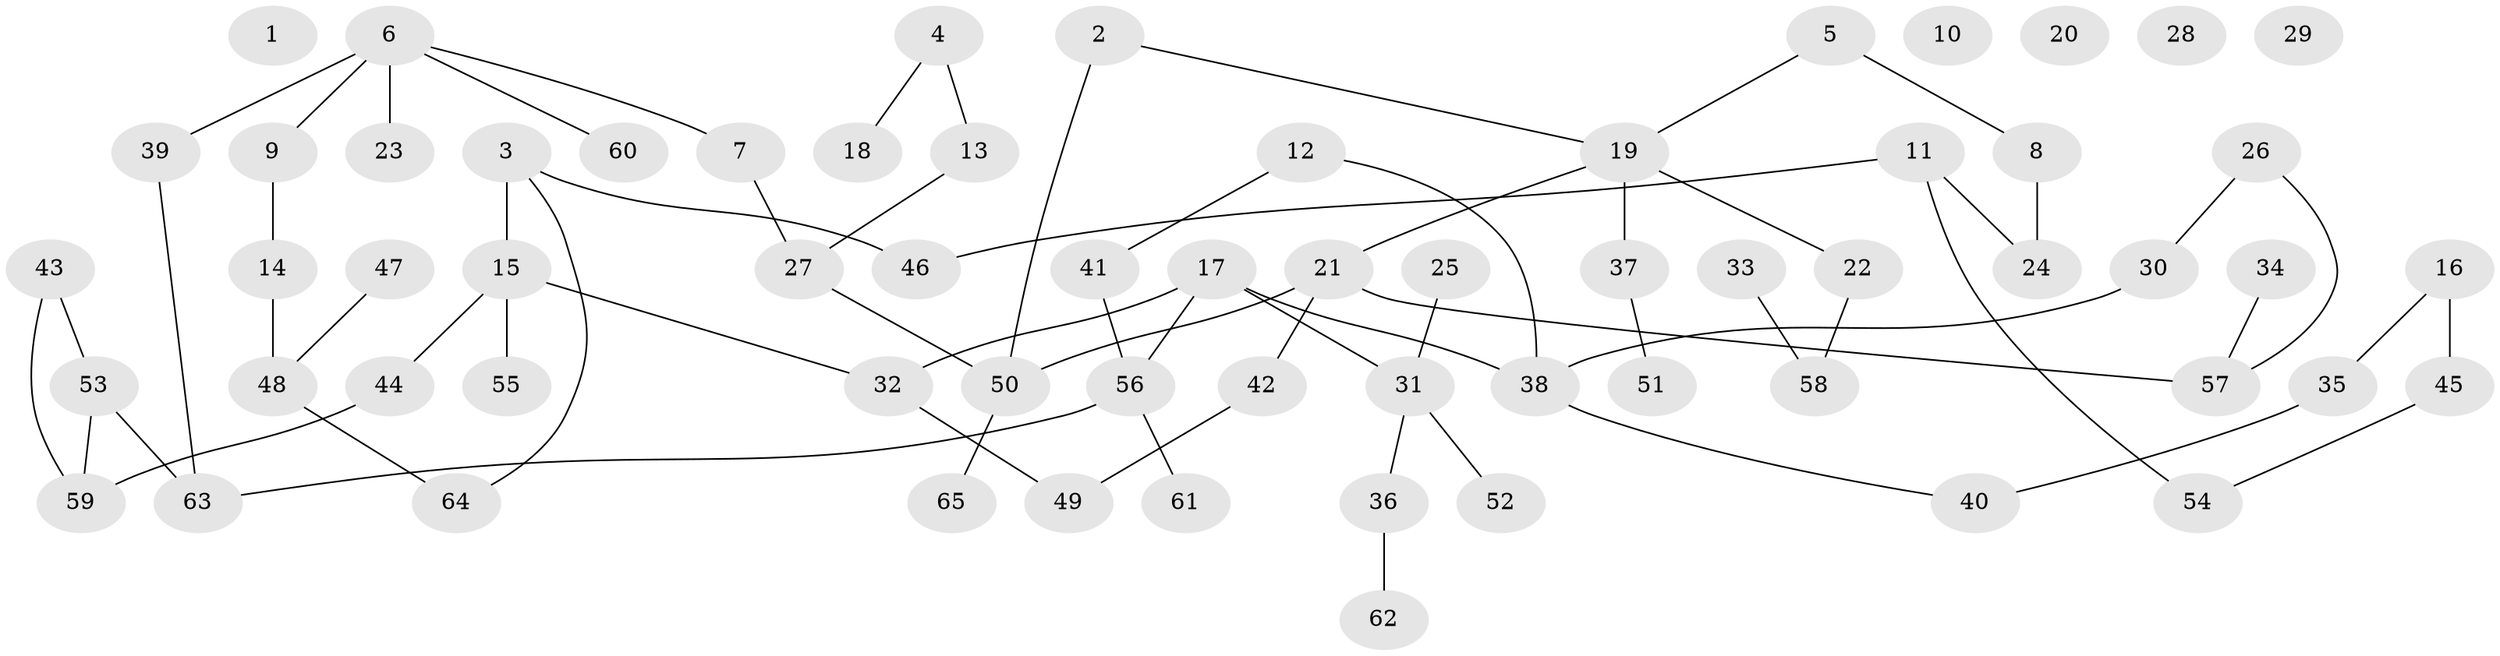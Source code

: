// Generated by graph-tools (version 1.1) at 2025/40/03/09/25 04:40:53]
// undirected, 65 vertices, 68 edges
graph export_dot {
graph [start="1"]
  node [color=gray90,style=filled];
  1;
  2;
  3;
  4;
  5;
  6;
  7;
  8;
  9;
  10;
  11;
  12;
  13;
  14;
  15;
  16;
  17;
  18;
  19;
  20;
  21;
  22;
  23;
  24;
  25;
  26;
  27;
  28;
  29;
  30;
  31;
  32;
  33;
  34;
  35;
  36;
  37;
  38;
  39;
  40;
  41;
  42;
  43;
  44;
  45;
  46;
  47;
  48;
  49;
  50;
  51;
  52;
  53;
  54;
  55;
  56;
  57;
  58;
  59;
  60;
  61;
  62;
  63;
  64;
  65;
  2 -- 19;
  2 -- 50;
  3 -- 15;
  3 -- 46;
  3 -- 64;
  4 -- 13;
  4 -- 18;
  5 -- 8;
  5 -- 19;
  6 -- 7;
  6 -- 9;
  6 -- 23;
  6 -- 39;
  6 -- 60;
  7 -- 27;
  8 -- 24;
  9 -- 14;
  11 -- 24;
  11 -- 46;
  11 -- 54;
  12 -- 38;
  12 -- 41;
  13 -- 27;
  14 -- 48;
  15 -- 32;
  15 -- 44;
  15 -- 55;
  16 -- 35;
  16 -- 45;
  17 -- 31;
  17 -- 32;
  17 -- 38;
  17 -- 56;
  19 -- 21;
  19 -- 22;
  19 -- 37;
  21 -- 42;
  21 -- 50;
  21 -- 57;
  22 -- 58;
  25 -- 31;
  26 -- 30;
  26 -- 57;
  27 -- 50;
  30 -- 38;
  31 -- 36;
  31 -- 52;
  32 -- 49;
  33 -- 58;
  34 -- 57;
  35 -- 40;
  36 -- 62;
  37 -- 51;
  38 -- 40;
  39 -- 63;
  41 -- 56;
  42 -- 49;
  43 -- 53;
  43 -- 59;
  44 -- 59;
  45 -- 54;
  47 -- 48;
  48 -- 64;
  50 -- 65;
  53 -- 59;
  53 -- 63;
  56 -- 61;
  56 -- 63;
}
